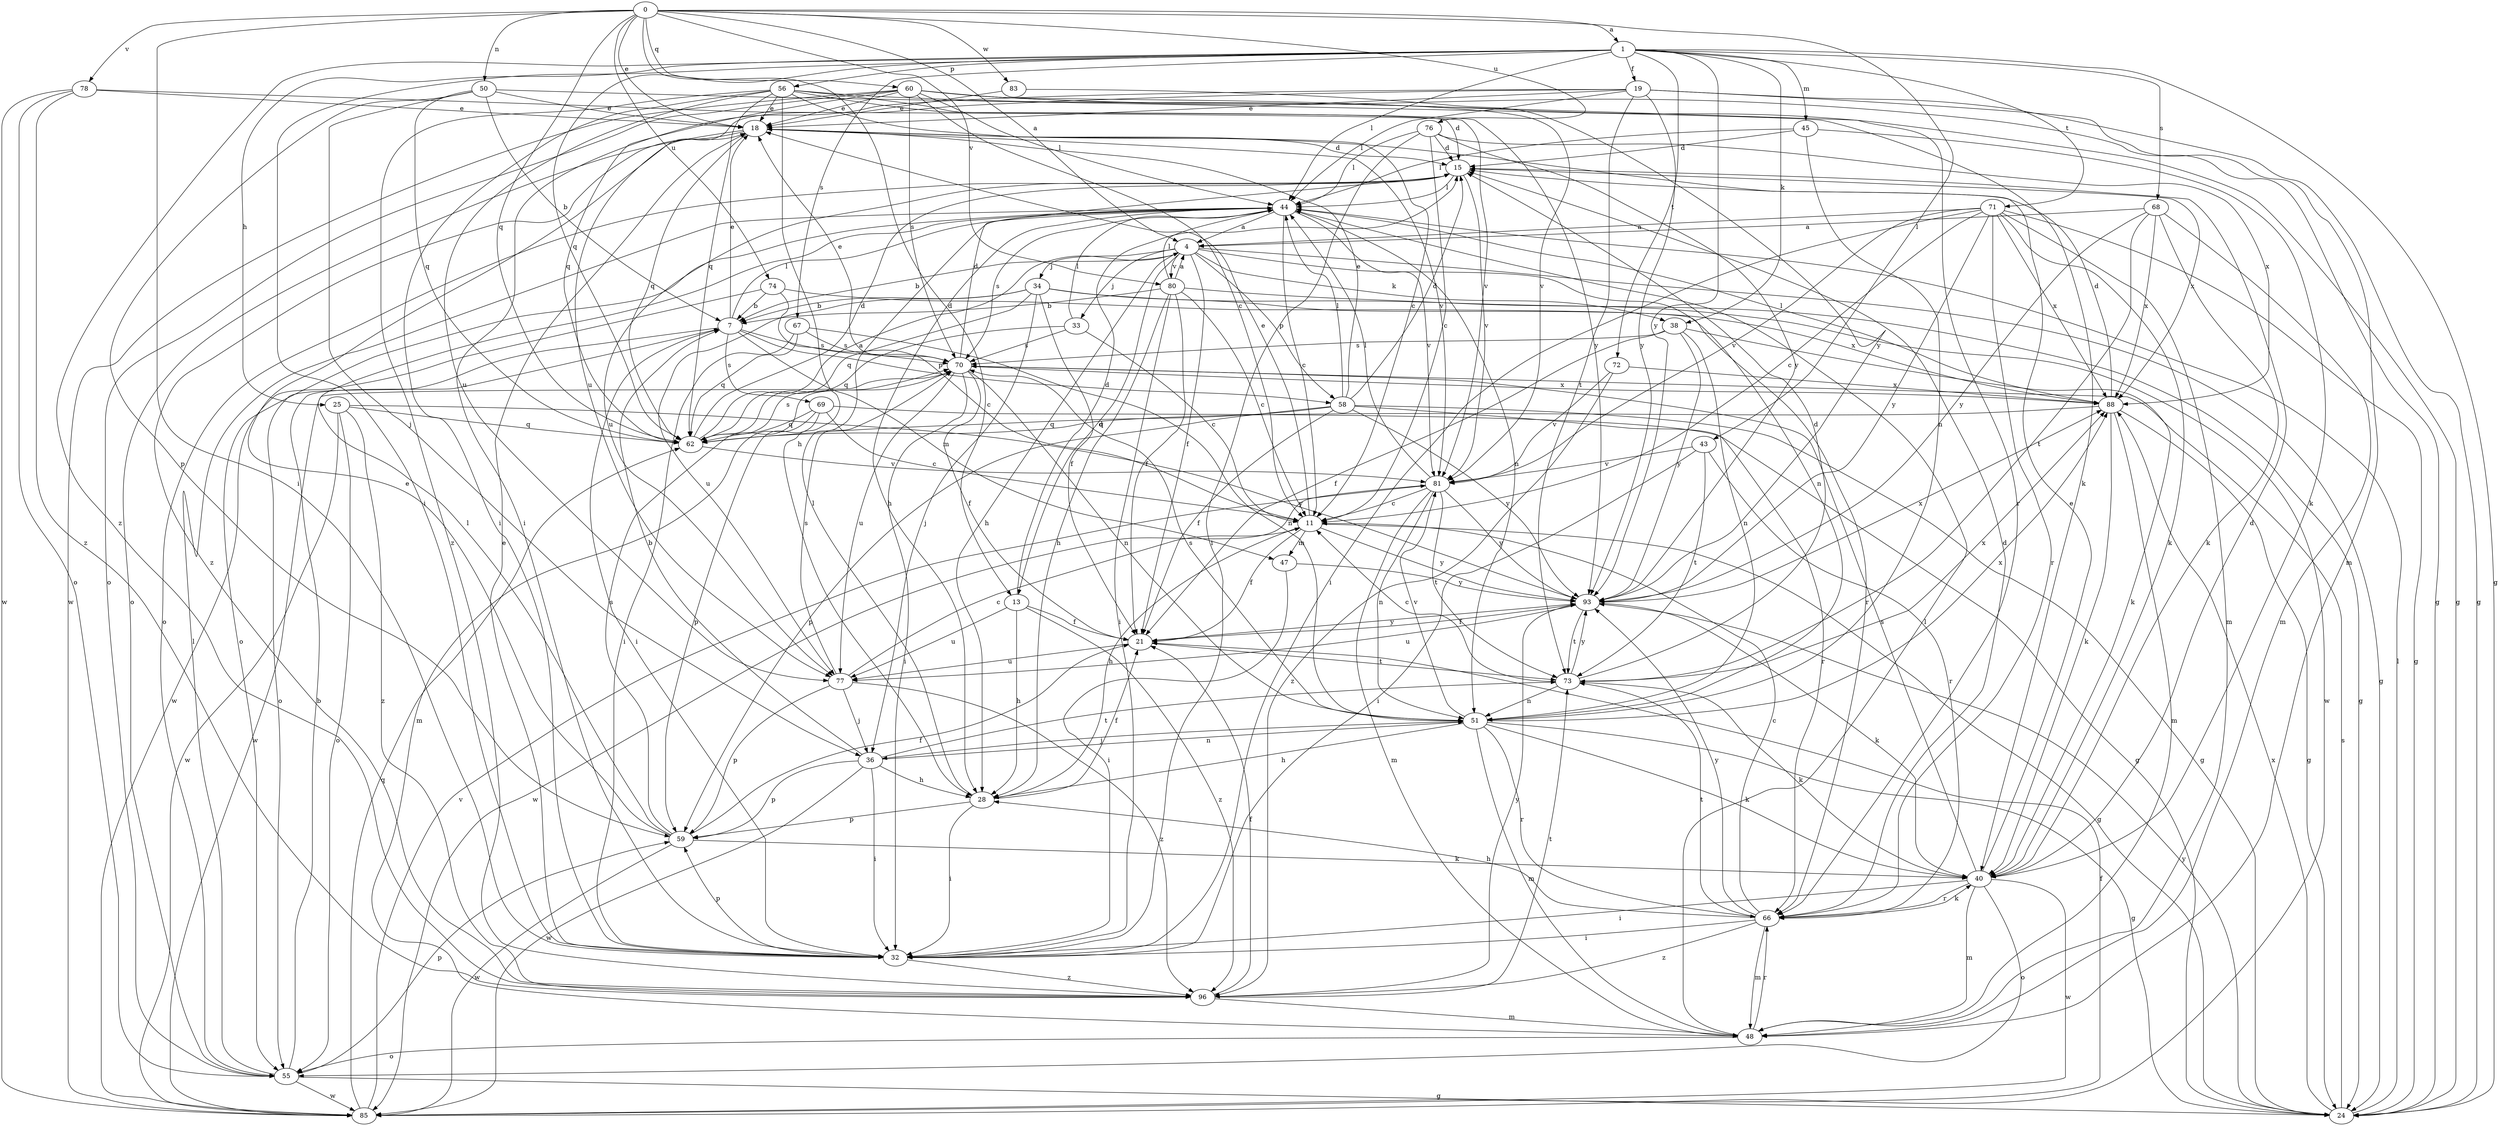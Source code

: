 strict digraph  {
0;
1;
4;
7;
11;
13;
15;
18;
19;
21;
24;
25;
28;
32;
33;
34;
36;
38;
40;
43;
44;
45;
47;
48;
50;
51;
55;
56;
58;
59;
60;
62;
66;
67;
68;
69;
70;
71;
72;
73;
74;
76;
77;
78;
80;
81;
83;
85;
88;
93;
96;
0 -> 1  [label=a];
0 -> 4  [label=a];
0 -> 13  [label=d];
0 -> 18  [label=e];
0 -> 32  [label=i];
0 -> 43  [label=l];
0 -> 50  [label=n];
0 -> 60  [label=q];
0 -> 62  [label=q];
0 -> 74  [label=u];
0 -> 76  [label=u];
0 -> 78  [label=v];
0 -> 80  [label=v];
0 -> 83  [label=w];
1 -> 19  [label=f];
1 -> 24  [label=g];
1 -> 25  [label=h];
1 -> 32  [label=i];
1 -> 38  [label=k];
1 -> 44  [label=l];
1 -> 45  [label=m];
1 -> 56  [label=p];
1 -> 62  [label=q];
1 -> 67  [label=s];
1 -> 68  [label=s];
1 -> 71  [label=t];
1 -> 72  [label=t];
1 -> 93  [label=y];
1 -> 96  [label=z];
4 -> 7  [label=b];
4 -> 13  [label=d];
4 -> 21  [label=f];
4 -> 24  [label=g];
4 -> 28  [label=h];
4 -> 33  [label=j];
4 -> 34  [label=j];
4 -> 38  [label=k];
4 -> 51  [label=n];
4 -> 58  [label=p];
4 -> 80  [label=v];
7 -> 18  [label=e];
7 -> 32  [label=i];
7 -> 44  [label=l];
7 -> 47  [label=m];
7 -> 55  [label=o];
7 -> 58  [label=p];
7 -> 69  [label=s];
7 -> 70  [label=s];
11 -> 18  [label=e];
11 -> 21  [label=f];
11 -> 24  [label=g];
11 -> 28  [label=h];
11 -> 47  [label=m];
11 -> 93  [label=y];
13 -> 15  [label=d];
13 -> 21  [label=f];
13 -> 28  [label=h];
13 -> 77  [label=u];
13 -> 96  [label=z];
15 -> 44  [label=l];
15 -> 55  [label=o];
15 -> 77  [label=u];
15 -> 81  [label=v];
15 -> 88  [label=x];
18 -> 15  [label=d];
18 -> 55  [label=o];
18 -> 62  [label=q];
18 -> 81  [label=v];
18 -> 96  [label=z];
19 -> 18  [label=e];
19 -> 24  [label=g];
19 -> 32  [label=i];
19 -> 44  [label=l];
19 -> 48  [label=m];
19 -> 73  [label=t];
19 -> 77  [label=u];
19 -> 93  [label=y];
21 -> 73  [label=t];
21 -> 77  [label=u];
21 -> 93  [label=y];
24 -> 44  [label=l];
24 -> 70  [label=s];
24 -> 88  [label=x];
24 -> 93  [label=y];
25 -> 55  [label=o];
25 -> 62  [label=q];
25 -> 85  [label=w];
25 -> 93  [label=y];
25 -> 96  [label=z];
28 -> 21  [label=f];
28 -> 32  [label=i];
28 -> 44  [label=l];
28 -> 59  [label=p];
32 -> 18  [label=e];
32 -> 59  [label=p];
32 -> 96  [label=z];
33 -> 11  [label=c];
33 -> 44  [label=l];
33 -> 62  [label=q];
33 -> 70  [label=s];
34 -> 7  [label=b];
34 -> 21  [label=f];
34 -> 24  [label=g];
34 -> 36  [label=j];
34 -> 62  [label=q];
34 -> 77  [label=u];
34 -> 88  [label=x];
36 -> 7  [label=b];
36 -> 28  [label=h];
36 -> 32  [label=i];
36 -> 51  [label=n];
36 -> 59  [label=p];
36 -> 73  [label=t];
36 -> 85  [label=w];
38 -> 21  [label=f];
38 -> 40  [label=k];
38 -> 51  [label=n];
38 -> 70  [label=s];
38 -> 93  [label=y];
40 -> 15  [label=d];
40 -> 18  [label=e];
40 -> 32  [label=i];
40 -> 48  [label=m];
40 -> 55  [label=o];
40 -> 66  [label=r];
40 -> 70  [label=s];
40 -> 85  [label=w];
43 -> 32  [label=i];
43 -> 66  [label=r];
43 -> 73  [label=t];
43 -> 81  [label=v];
44 -> 4  [label=a];
44 -> 11  [label=c];
44 -> 28  [label=h];
44 -> 51  [label=n];
44 -> 55  [label=o];
44 -> 70  [label=s];
44 -> 81  [label=v];
45 -> 15  [label=d];
45 -> 40  [label=k];
45 -> 44  [label=l];
45 -> 51  [label=n];
47 -> 32  [label=i];
47 -> 93  [label=y];
48 -> 44  [label=l];
48 -> 55  [label=o];
48 -> 66  [label=r];
50 -> 7  [label=b];
50 -> 18  [label=e];
50 -> 36  [label=j];
50 -> 40  [label=k];
50 -> 59  [label=p];
50 -> 62  [label=q];
51 -> 24  [label=g];
51 -> 28  [label=h];
51 -> 36  [label=j];
51 -> 40  [label=k];
51 -> 48  [label=m];
51 -> 66  [label=r];
51 -> 70  [label=s];
51 -> 81  [label=v];
51 -> 88  [label=x];
55 -> 7  [label=b];
55 -> 24  [label=g];
55 -> 44  [label=l];
55 -> 59  [label=p];
55 -> 85  [label=w];
56 -> 11  [label=c];
56 -> 15  [label=d];
56 -> 18  [label=e];
56 -> 24  [label=g];
56 -> 28  [label=h];
56 -> 32  [label=i];
56 -> 62  [label=q];
56 -> 77  [label=u];
56 -> 93  [label=y];
56 -> 96  [label=z];
58 -> 15  [label=d];
58 -> 18  [label=e];
58 -> 21  [label=f];
58 -> 24  [label=g];
58 -> 44  [label=l];
58 -> 59  [label=p];
58 -> 62  [label=q];
58 -> 66  [label=r];
58 -> 93  [label=y];
59 -> 18  [label=e];
59 -> 21  [label=f];
59 -> 40  [label=k];
59 -> 44  [label=l];
59 -> 70  [label=s];
59 -> 85  [label=w];
60 -> 11  [label=c];
60 -> 18  [label=e];
60 -> 24  [label=g];
60 -> 44  [label=l];
60 -> 55  [label=o];
60 -> 62  [label=q];
60 -> 66  [label=r];
60 -> 70  [label=s];
60 -> 81  [label=v];
60 -> 85  [label=w];
62 -> 4  [label=a];
62 -> 15  [label=d];
62 -> 70  [label=s];
62 -> 81  [label=v];
66 -> 11  [label=c];
66 -> 15  [label=d];
66 -> 28  [label=h];
66 -> 32  [label=i];
66 -> 40  [label=k];
66 -> 48  [label=m];
66 -> 73  [label=t];
66 -> 93  [label=y];
66 -> 96  [label=z];
67 -> 32  [label=i];
67 -> 51  [label=n];
67 -> 62  [label=q];
67 -> 70  [label=s];
68 -> 4  [label=a];
68 -> 40  [label=k];
68 -> 48  [label=m];
68 -> 73  [label=t];
68 -> 88  [label=x];
68 -> 93  [label=y];
69 -> 11  [label=c];
69 -> 24  [label=g];
69 -> 48  [label=m];
69 -> 59  [label=p];
69 -> 62  [label=q];
70 -> 15  [label=d];
70 -> 18  [label=e];
70 -> 21  [label=f];
70 -> 32  [label=i];
70 -> 51  [label=n];
70 -> 77  [label=u];
70 -> 85  [label=w];
70 -> 88  [label=x];
71 -> 4  [label=a];
71 -> 11  [label=c];
71 -> 24  [label=g];
71 -> 32  [label=i];
71 -> 40  [label=k];
71 -> 48  [label=m];
71 -> 66  [label=r];
71 -> 81  [label=v];
71 -> 88  [label=x];
71 -> 93  [label=y];
72 -> 81  [label=v];
72 -> 88  [label=x];
72 -> 96  [label=z];
73 -> 11  [label=c];
73 -> 15  [label=d];
73 -> 40  [label=k];
73 -> 51  [label=n];
73 -> 88  [label=x];
73 -> 93  [label=y];
74 -> 7  [label=b];
74 -> 11  [label=c];
74 -> 66  [label=r];
74 -> 85  [label=w];
76 -> 11  [label=c];
76 -> 15  [label=d];
76 -> 32  [label=i];
76 -> 44  [label=l];
76 -> 88  [label=x];
76 -> 93  [label=y];
77 -> 11  [label=c];
77 -> 36  [label=j];
77 -> 59  [label=p];
77 -> 70  [label=s];
77 -> 96  [label=z];
78 -> 18  [label=e];
78 -> 55  [label=o];
78 -> 81  [label=v];
78 -> 85  [label=w];
78 -> 96  [label=z];
80 -> 4  [label=a];
80 -> 7  [label=b];
80 -> 11  [label=c];
80 -> 21  [label=f];
80 -> 28  [label=h];
80 -> 32  [label=i];
80 -> 44  [label=l];
80 -> 85  [label=w];
81 -> 11  [label=c];
81 -> 44  [label=l];
81 -> 48  [label=m];
81 -> 51  [label=n];
81 -> 73  [label=t];
81 -> 85  [label=w];
81 -> 93  [label=y];
83 -> 18  [label=e];
83 -> 93  [label=y];
85 -> 21  [label=f];
85 -> 62  [label=q];
85 -> 81  [label=v];
88 -> 15  [label=d];
88 -> 24  [label=g];
88 -> 40  [label=k];
88 -> 44  [label=l];
88 -> 48  [label=m];
88 -> 62  [label=q];
93 -> 21  [label=f];
93 -> 40  [label=k];
93 -> 73  [label=t];
93 -> 77  [label=u];
93 -> 88  [label=x];
96 -> 21  [label=f];
96 -> 48  [label=m];
96 -> 73  [label=t];
96 -> 93  [label=y];
}
